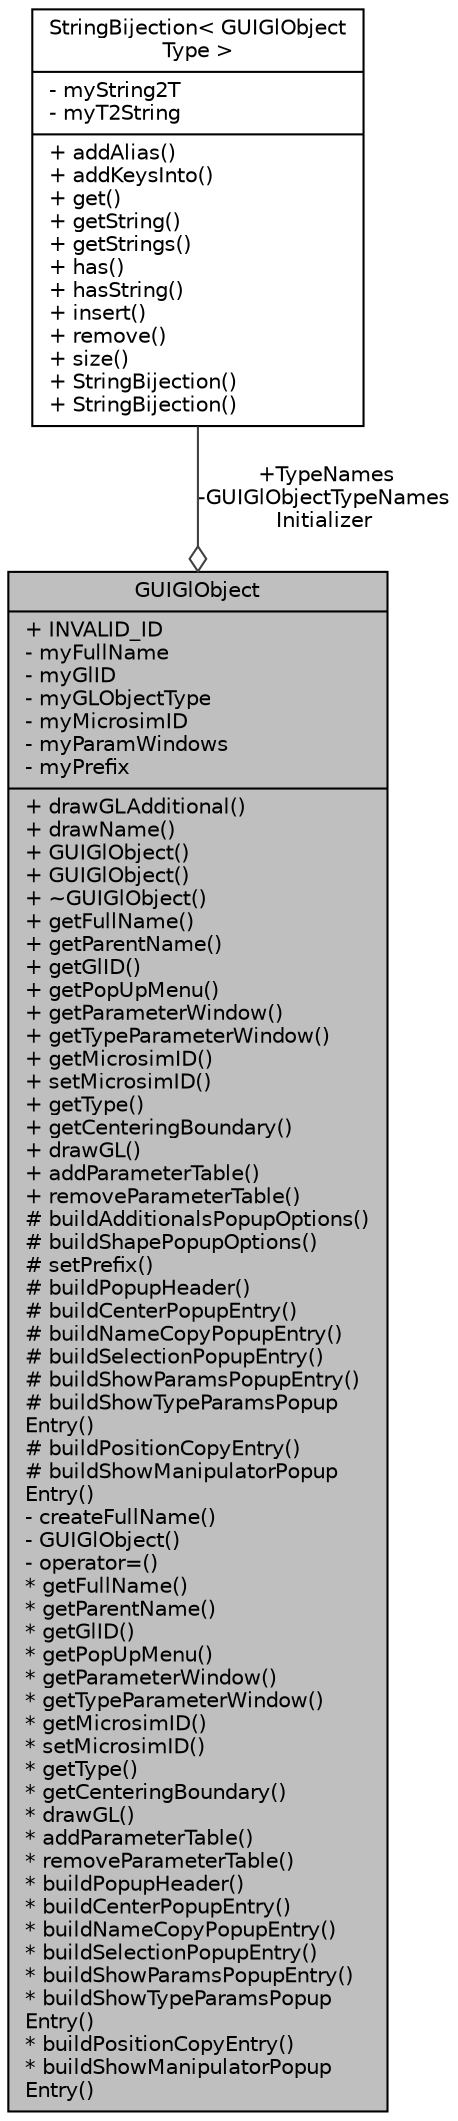 digraph "GUIGlObject"
{
  edge [fontname="Helvetica",fontsize="10",labelfontname="Helvetica",labelfontsize="10"];
  node [fontname="Helvetica",fontsize="10",shape=record];
  Node55 [label="{GUIGlObject\n|+ INVALID_ID\l- myFullName\l- myGlID\l- myGLObjectType\l- myMicrosimID\l- myParamWindows\l- myPrefix\l|+ drawGLAdditional()\l+ drawName()\l+ GUIGlObject()\l+ GUIGlObject()\l+ ~GUIGlObject()\l+ getFullName()\l+ getParentName()\l+ getGlID()\l+ getPopUpMenu()\l+ getParameterWindow()\l+ getTypeParameterWindow()\l+ getMicrosimID()\l+ setMicrosimID()\l+ getType()\l+ getCenteringBoundary()\l+ drawGL()\l+ addParameterTable()\l+ removeParameterTable()\l# buildAdditionalsPopupOptions()\l# buildShapePopupOptions()\l# setPrefix()\l# buildPopupHeader()\l# buildCenterPopupEntry()\l# buildNameCopyPopupEntry()\l# buildSelectionPopupEntry()\l# buildShowParamsPopupEntry()\l# buildShowTypeParamsPopup\lEntry()\l# buildPositionCopyEntry()\l# buildShowManipulatorPopup\lEntry()\l- createFullName()\l- GUIGlObject()\l- operator=()\l* getFullName()\l* getParentName()\l* getGlID()\l* getPopUpMenu()\l* getParameterWindow()\l* getTypeParameterWindow()\l* getMicrosimID()\l* setMicrosimID()\l* getType()\l* getCenteringBoundary()\l* drawGL()\l* addParameterTable()\l* removeParameterTable()\l* buildPopupHeader()\l* buildCenterPopupEntry()\l* buildNameCopyPopupEntry()\l* buildSelectionPopupEntry()\l* buildShowParamsPopupEntry()\l* buildShowTypeParamsPopup\lEntry()\l* buildPositionCopyEntry()\l* buildShowManipulatorPopup\lEntry()\l}",height=0.2,width=0.4,color="black", fillcolor="grey75", style="filled", fontcolor="black"];
  Node56 -> Node55 [color="grey25",fontsize="10",style="solid",label=" +TypeNames\n-GUIGlObjectTypeNames\lInitializer" ,arrowhead="odiamond",fontname="Helvetica"];
  Node56 [label="{StringBijection\< GUIGlObject\lType \>\n|- myString2T\l- myT2String\l|+ addAlias()\l+ addKeysInto()\l+ get()\l+ getString()\l+ getStrings()\l+ has()\l+ hasString()\l+ insert()\l+ remove()\l+ size()\l+ StringBijection()\l+ StringBijection()\l}",height=0.2,width=0.4,color="black", fillcolor="white", style="filled",URL="$d5/d41/class_string_bijection.html"];
}
